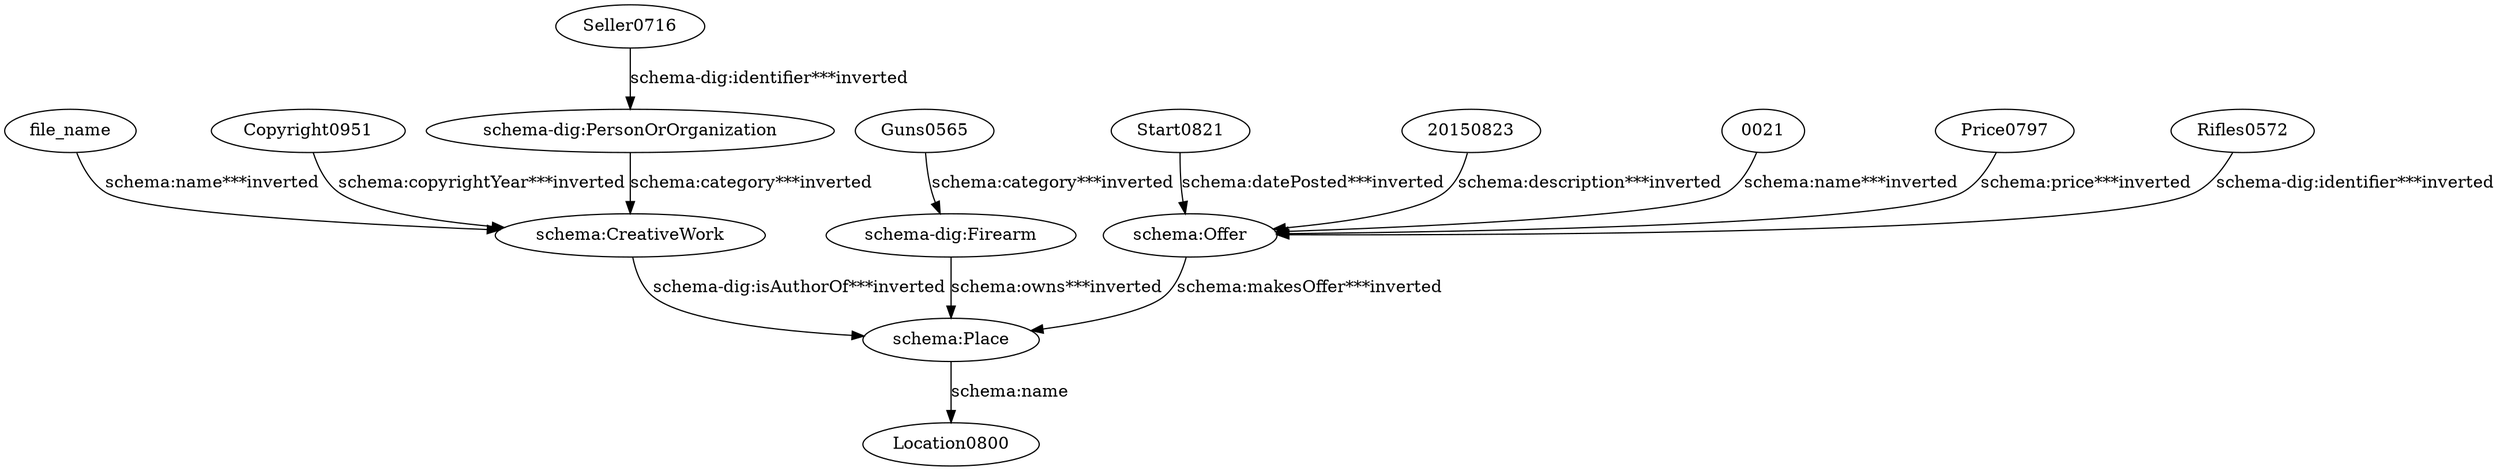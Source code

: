 digraph {
  "20150823" [type=attribute_name,label="20150823"]
  "0021" [type=attribute_name,label="0021"]
  "schema:Offer1" [type=class_uri,label="schema:Offer"]
  Copyright0951 [type=attribute_name,label=Copyright0951]
  "schema:CreativeWork1" [type=class_uri,label="schema:CreativeWork"]
  Guns0565 [type=attribute_name,label=Guns0565]
  "schema-dig:Firearm1" [type=class_uri,label="schema-dig:Firearm"]
  Price0797 [type=attribute_name,label=Price0797]
  Rifles0572 [type=attribute_name,label=Rifles0572]
  Seller0716 [type=attribute_name,label=Seller0716]
  "schema-dig:PersonOrOrganization1" [type=class_uri,label="schema-dig:PersonOrOrganization"]
  Start0821 [type=attribute_name,label=Start0821]
  file_name [type=attribute_name,label=file_name]
  "schema:Place1" [type=class_uri,label="schema:Place"]
  Location0800 [type=attribute_name,label=Location0800]
  "0021" -> "schema:Offer1" [type=st_property_uri,label="schema:name***inverted",weight=1]
  "20150823" -> "schema:Offer1" [type=st_property_uri,label="schema:description***inverted",weight=1]
  Copyright0951 -> "schema:CreativeWork1" [type=st_property_uri,label="schema:copyrightYear***inverted",weight=1]
  Guns0565 -> "schema-dig:Firearm1" [type=st_property_uri,label="schema:category***inverted",weight=1]
  Price0797 -> "schema:Offer1" [type=st_property_uri,label="schema:price***inverted",weight=1]
  Rifles0572 -> "schema:Offer1" [type=st_property_uri,label="schema-dig:identifier***inverted",weight=1]
  Seller0716 -> "schema-dig:PersonOrOrganization1" [type=st_property_uri,label="schema-dig:identifier***inverted",weight=1]
  Start0821 -> "schema:Offer1" [type=st_property_uri,label="schema:datePosted***inverted",weight=1]
  file_name -> "schema:CreativeWork1" [type=st_property_uri,label="schema:name***inverted",weight=1]
  "schema-dig:Firearm1" -> "schema:Place1" [type=inherited,label="schema:owns***inverted",weight=4]
  "schema-dig:PersonOrOrganization1" -> "schema:CreativeWork1" [type=inherited,label="schema:category***inverted",weight=4]
  "schema:CreativeWork1" -> "schema:Place1" [type=inherited,label="schema-dig:isAuthorOf***inverted",weight=4]
  "schema:Offer1" -> "schema:Place1" [type=inherited,label="schema:makesOffer***inverted",weight=4]
  "schema:Place1" -> Location0800 [label="schema:name",type=st_property_uri]
}
